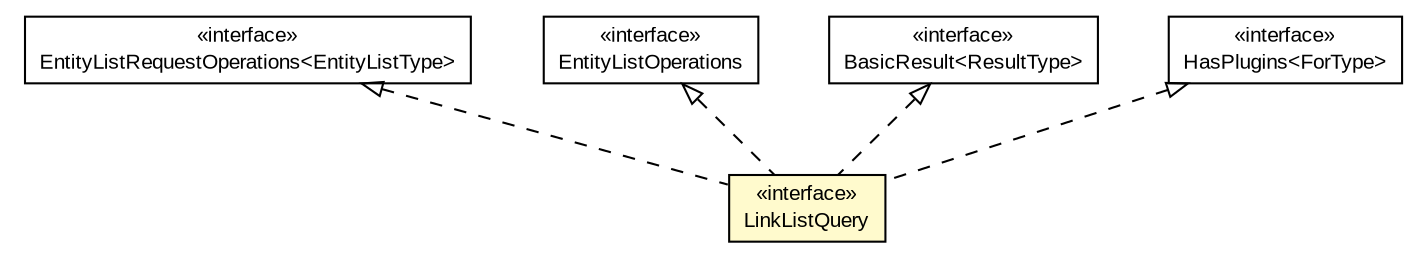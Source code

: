 #!/usr/local/bin/dot
#
# Class diagram 
# Generated by UMLGraph version 5.1 (http://www.umlgraph.org/)
#

digraph G {
	edge [fontname="arial",fontsize=10,labelfontname="arial",labelfontsize=10];
	node [fontname="arial",fontsize=10,shape=plaintext];
	nodesep=0.25;
	ranksep=0.5;
	// io.nextweb.operations.EntityListRequestOperations<EntityListType>
	c6105 [label=<<table title="io.nextweb.operations.EntityListRequestOperations" border="0" cellborder="1" cellspacing="0" cellpadding="2" port="p" href="./operations/EntityListRequestOperations.html">
		<tr><td><table border="0" cellspacing="0" cellpadding="1">
<tr><td align="center" balign="center"> &#171;interface&#187; </td></tr>
<tr><td align="center" balign="center"> EntityListRequestOperations&lt;EntityListType&gt; </td></tr>
		</table></td></tr>
		</table>>, fontname="arial", fontcolor="black", fontsize=10.0];
	// io.nextweb.operations.EntityListOperations
	c6108 [label=<<table title="io.nextweb.operations.EntityListOperations" border="0" cellborder="1" cellspacing="0" cellpadding="2" port="p" href="./operations/EntityListOperations.html">
		<tr><td><table border="0" cellspacing="0" cellpadding="1">
<tr><td align="center" balign="center"> &#171;interface&#187; </td></tr>
<tr><td align="center" balign="center"> EntityListOperations </td></tr>
		</table></td></tr>
		</table>>, fontname="arial", fontcolor="black", fontsize=10.0];
	// io.nextweb.fn.BasicResult<ResultType>
	c6129 [label=<<table title="io.nextweb.fn.BasicResult" border="0" cellborder="1" cellspacing="0" cellpadding="2" port="p" href="./fn/BasicResult.html">
		<tr><td><table border="0" cellspacing="0" cellpadding="1">
<tr><td align="center" balign="center"> &#171;interface&#187; </td></tr>
<tr><td align="center" balign="center"> BasicResult&lt;ResultType&gt; </td></tr>
		</table></td></tr>
		</table>>, fontname="arial", fontcolor="black", fontsize=10.0];
	// io.nextweb.LinkListQuery
	c6139 [label=<<table title="io.nextweb.LinkListQuery" border="0" cellborder="1" cellspacing="0" cellpadding="2" port="p" bgcolor="lemonChiffon" href="./LinkListQuery.html">
		<tr><td><table border="0" cellspacing="0" cellpadding="1">
<tr><td align="center" balign="center"> &#171;interface&#187; </td></tr>
<tr><td align="center" balign="center"> LinkListQuery </td></tr>
		</table></td></tr>
		</table>>, fontname="arial", fontcolor="black", fontsize=10.0];
	// io.nextweb.plugins.HasPlugins<ForType>
	c6150 [label=<<table title="io.nextweb.plugins.HasPlugins" border="0" cellborder="1" cellspacing="0" cellpadding="2" port="p" href="./plugins/HasPlugins.html">
		<tr><td><table border="0" cellspacing="0" cellpadding="1">
<tr><td align="center" balign="center"> &#171;interface&#187; </td></tr>
<tr><td align="center" balign="center"> HasPlugins&lt;ForType&gt; </td></tr>
		</table></td></tr>
		</table>>, fontname="arial", fontcolor="black", fontsize=10.0];
	//io.nextweb.LinkListQuery implements io.nextweb.fn.BasicResult<ResultType>
	c6129:p -> c6139:p [dir=back,arrowtail=empty,style=dashed];
	//io.nextweb.LinkListQuery implements io.nextweb.operations.EntityListOperations
	c6108:p -> c6139:p [dir=back,arrowtail=empty,style=dashed];
	//io.nextweb.LinkListQuery implements io.nextweb.operations.EntityListRequestOperations<EntityListType>
	c6105:p -> c6139:p [dir=back,arrowtail=empty,style=dashed];
	//io.nextweb.LinkListQuery implements io.nextweb.plugins.HasPlugins<ForType>
	c6150:p -> c6139:p [dir=back,arrowtail=empty,style=dashed];
}

